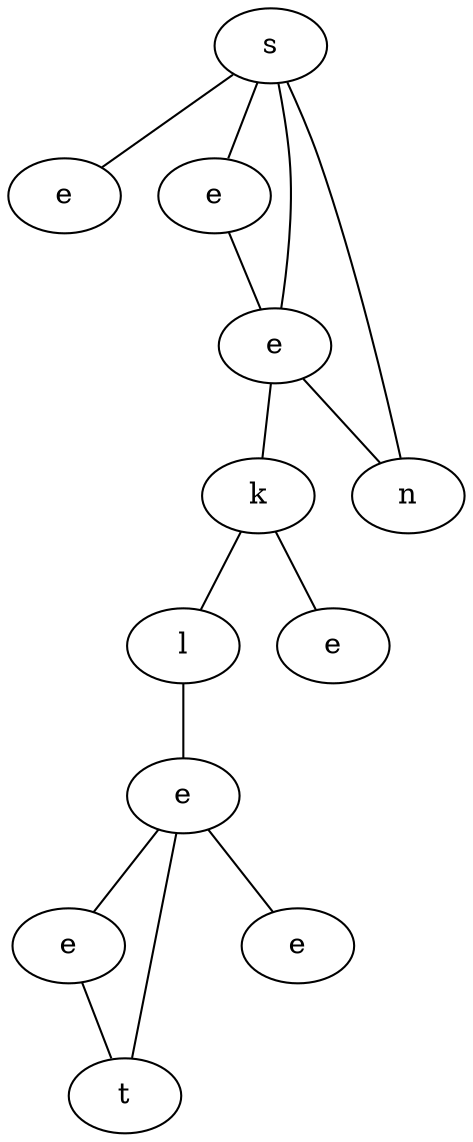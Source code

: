 graph {
AERP[label="s"]
NHEh[label="e"]
rgEs[label="e"]
jPZf[label="e"]
bIgR[label="n"]
EArp[label="k"]
iQcP[label="l"]
PfWE[label="e"]
QHWy[label="e"]
QzNZ[label="e"]
ohAB[label="t"]
siNd[label="e"]
AERP -- NHEh
AERP -- rgEs
AERP -- jPZf
AERP -- bIgR
rgEs -- jPZf
jPZf -- EArp
jPZf -- bIgR
EArp -- iQcP
EArp -- PfWE
iQcP -- QHWy
QHWy -- QzNZ
QHWy -- ohAB
QHWy -- siNd
QzNZ -- ohAB
}